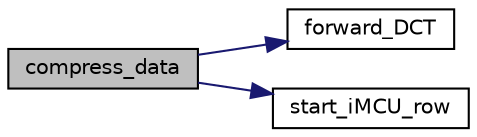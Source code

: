 digraph "compress_data"
{
 // LATEX_PDF_SIZE
  bgcolor="transparent";
  edge [fontname="Helvetica",fontsize="10",labelfontname="Helvetica",labelfontsize="10"];
  node [fontname="Helvetica",fontsize="10",shape=record];
  rankdir="LR";
  Node0 [label="compress_data",height=0.2,width=0.4,color="black", fillcolor="grey75", style="filled", fontcolor="black",tooltip=" "];
  Node0 -> Node1 [color="midnightblue",fontsize="10",style="solid"];
  Node1 [label="forward_DCT",height=0.2,width=0.4,color="black",URL="$jcdctmgr_8c.html#a82a7f3605434e9a84dad410931862852",tooltip=" "];
  Node0 -> Node2 [color="midnightblue",fontsize="10",style="solid"];
  Node2 [label="start_iMCU_row",height=0.2,width=0.4,color="black",URL="$jctrans_8c.html#a36af8147c149ad95035fc08ff3012ef5",tooltip=" "];
}
